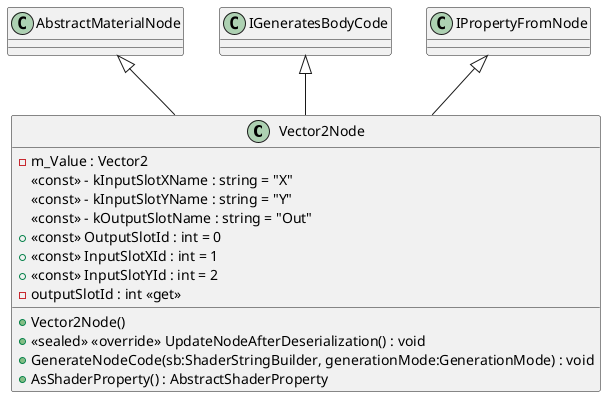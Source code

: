 @startuml
class Vector2Node {
    - m_Value : Vector2
    <<const>> - kInputSlotXName : string = "X"
    <<const>> - kInputSlotYName : string = "Y"
    <<const>> - kOutputSlotName : string = "Out"
    + <<const>> OutputSlotId : int = 0
    + <<const>> InputSlotXId : int = 1
    + <<const>> InputSlotYId : int = 2
    + Vector2Node()
    + <<sealed>> <<override>> UpdateNodeAfterDeserialization() : void
    + GenerateNodeCode(sb:ShaderStringBuilder, generationMode:GenerationMode) : void
    + AsShaderProperty() : AbstractShaderProperty
    - outputSlotId : int <<get>>
}
AbstractMaterialNode <|-- Vector2Node
IGeneratesBodyCode <|-- Vector2Node
IPropertyFromNode <|-- Vector2Node
@enduml
